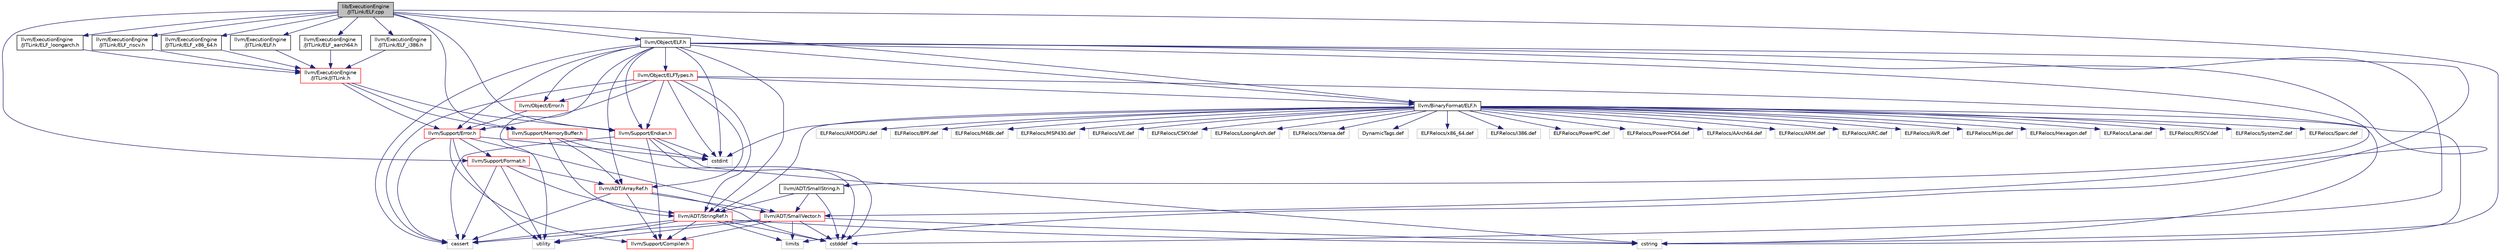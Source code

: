 digraph "lib/ExecutionEngine/JITLink/ELF.cpp"
{
 // LATEX_PDF_SIZE
  bgcolor="transparent";
  edge [fontname="Helvetica",fontsize="10",labelfontname="Helvetica",labelfontsize="10"];
  node [fontname="Helvetica",fontsize="10",shape=record];
  Node1 [label="lib/ExecutionEngine\l/JITLink/ELF.cpp",height=0.2,width=0.4,color="black", fillcolor="grey75", style="filled", fontcolor="black",tooltip=" "];
  Node1 -> Node2 [color="midnightblue",fontsize="10",style="solid",fontname="Helvetica"];
  Node2 [label="llvm/ExecutionEngine\l/JITLink/ELF.h",height=0.2,width=0.4,color="black",URL="$ExecutionEngine_2JITLink_2ELF_8h.html",tooltip=" "];
  Node2 -> Node3 [color="midnightblue",fontsize="10",style="solid",fontname="Helvetica"];
  Node3 [label="llvm/ExecutionEngine\l/JITLink/JITLink.h",height=0.2,width=0.4,color="red",URL="$JITLink_8h.html",tooltip=" "];
  Node3 -> Node117 [color="midnightblue",fontsize="10",style="solid",fontname="Helvetica"];
  Node117 [label="llvm/Support/Endian.h",height=0.2,width=0.4,color="red",URL="$Endian_8h.html",tooltip=" "];
  Node117 -> Node16 [color="midnightblue",fontsize="10",style="solid",fontname="Helvetica"];
  Node16 [label="llvm/Support/Compiler.h",height=0.2,width=0.4,color="red",URL="$Compiler_8h.html",tooltip=" "];
  Node117 -> Node6 [color="midnightblue",fontsize="10",style="solid",fontname="Helvetica"];
  Node6 [label="cassert",height=0.2,width=0.4,color="grey75",tooltip=" "];
  Node117 -> Node7 [color="midnightblue",fontsize="10",style="solid",fontname="Helvetica"];
  Node7 [label="cstddef",height=0.2,width=0.4,color="grey75",tooltip=" "];
  Node117 -> Node8 [color="midnightblue",fontsize="10",style="solid",fontname="Helvetica"];
  Node8 [label="cstdint",height=0.2,width=0.4,color="grey75",tooltip=" "];
  Node117 -> Node22 [color="midnightblue",fontsize="10",style="solid",fontname="Helvetica"];
  Node22 [label="cstring",height=0.2,width=0.4,color="grey75",tooltip=" "];
  Node3 -> Node68 [color="midnightblue",fontsize="10",style="solid",fontname="Helvetica"];
  Node68 [label="llvm/Support/Error.h",height=0.2,width=0.4,color="red",URL="$Support_2Error_8h.html",tooltip=" "];
  Node68 -> Node58 [color="midnightblue",fontsize="10",style="solid",fontname="Helvetica"];
  Node58 [label="llvm/ADT/SmallVector.h",height=0.2,width=0.4,color="red",URL="$SmallVector_8h.html",tooltip=" "];
  Node58 -> Node16 [color="midnightblue",fontsize="10",style="solid",fontname="Helvetica"];
  Node58 -> Node6 [color="midnightblue",fontsize="10",style="solid",fontname="Helvetica"];
  Node58 -> Node7 [color="midnightblue",fontsize="10",style="solid",fontname="Helvetica"];
  Node58 -> Node22 [color="midnightblue",fontsize="10",style="solid",fontname="Helvetica"];
  Node58 -> Node21 [color="midnightblue",fontsize="10",style="solid",fontname="Helvetica"];
  Node21 [label="limits",height=0.2,width=0.4,color="grey75",tooltip=" "];
  Node58 -> Node11 [color="midnightblue",fontsize="10",style="solid",fontname="Helvetica"];
  Node11 [label="utility",height=0.2,width=0.4,color="grey75",tooltip=" "];
  Node68 -> Node16 [color="midnightblue",fontsize="10",style="solid",fontname="Helvetica"];
  Node68 -> Node82 [color="midnightblue",fontsize="10",style="solid",fontname="Helvetica"];
  Node82 [label="llvm/Support/Format.h",height=0.2,width=0.4,color="red",URL="$Format_8h.html",tooltip=" "];
  Node82 -> Node74 [color="midnightblue",fontsize="10",style="solid",fontname="Helvetica"];
  Node74 [label="llvm/ADT/ArrayRef.h",height=0.2,width=0.4,color="red",URL="$ArrayRef_8h.html",tooltip=" "];
  Node74 -> Node58 [color="midnightblue",fontsize="10",style="solid",fontname="Helvetica"];
  Node74 -> Node16 [color="midnightblue",fontsize="10",style="solid",fontname="Helvetica"];
  Node74 -> Node6 [color="midnightblue",fontsize="10",style="solid",fontname="Helvetica"];
  Node74 -> Node7 [color="midnightblue",fontsize="10",style="solid",fontname="Helvetica"];
  Node82 -> Node65 [color="midnightblue",fontsize="10",style="solid",fontname="Helvetica"];
  Node65 [label="llvm/ADT/StringRef.h",height=0.2,width=0.4,color="red",URL="$StringRef_8h.html",tooltip=" "];
  Node65 -> Node16 [color="midnightblue",fontsize="10",style="solid",fontname="Helvetica"];
  Node65 -> Node6 [color="midnightblue",fontsize="10",style="solid",fontname="Helvetica"];
  Node65 -> Node7 [color="midnightblue",fontsize="10",style="solid",fontname="Helvetica"];
  Node65 -> Node22 [color="midnightblue",fontsize="10",style="solid",fontname="Helvetica"];
  Node65 -> Node21 [color="midnightblue",fontsize="10",style="solid",fontname="Helvetica"];
  Node65 -> Node11 [color="midnightblue",fontsize="10",style="solid",fontname="Helvetica"];
  Node82 -> Node6 [color="midnightblue",fontsize="10",style="solid",fontname="Helvetica"];
  Node82 -> Node11 [color="midnightblue",fontsize="10",style="solid",fontname="Helvetica"];
  Node68 -> Node6 [color="midnightblue",fontsize="10",style="solid",fontname="Helvetica"];
  Node68 -> Node8 [color="midnightblue",fontsize="10",style="solid",fontname="Helvetica"];
  Node68 -> Node11 [color="midnightblue",fontsize="10",style="solid",fontname="Helvetica"];
  Node3 -> Node120 [color="midnightblue",fontsize="10",style="solid",fontname="Helvetica"];
  Node120 [label="llvm/Support/MemoryBuffer.h",height=0.2,width=0.4,color="red",URL="$MemoryBuffer_8h.html",tooltip=" "];
  Node120 -> Node74 [color="midnightblue",fontsize="10",style="solid",fontname="Helvetica"];
  Node120 -> Node65 [color="midnightblue",fontsize="10",style="solid",fontname="Helvetica"];
  Node120 -> Node7 [color="midnightblue",fontsize="10",style="solid",fontname="Helvetica"];
  Node120 -> Node8 [color="midnightblue",fontsize="10",style="solid",fontname="Helvetica"];
  Node1 -> Node126 [color="midnightblue",fontsize="10",style="solid",fontname="Helvetica"];
  Node126 [label="llvm/BinaryFormat/ELF.h",height=0.2,width=0.4,color="black",URL="$BinaryFormat_2ELF_8h.html",tooltip=" "];
  Node126 -> Node65 [color="midnightblue",fontsize="10",style="solid",fontname="Helvetica"];
  Node126 -> Node8 [color="midnightblue",fontsize="10",style="solid",fontname="Helvetica"];
  Node126 -> Node22 [color="midnightblue",fontsize="10",style="solid",fontname="Helvetica"];
  Node126 -> Node127 [color="midnightblue",fontsize="10",style="solid",fontname="Helvetica"];
  Node127 [label="ELFRelocs/x86_64.def",height=0.2,width=0.4,color="grey75",tooltip=" "];
  Node126 -> Node128 [color="midnightblue",fontsize="10",style="solid",fontname="Helvetica"];
  Node128 [label="ELFRelocs/i386.def",height=0.2,width=0.4,color="grey75",tooltip=" "];
  Node126 -> Node129 [color="midnightblue",fontsize="10",style="solid",fontname="Helvetica"];
  Node129 [label="ELFRelocs/PowerPC.def",height=0.2,width=0.4,color="grey75",tooltip=" "];
  Node126 -> Node130 [color="midnightblue",fontsize="10",style="solid",fontname="Helvetica"];
  Node130 [label="ELFRelocs/PowerPC64.def",height=0.2,width=0.4,color="grey75",tooltip=" "];
  Node126 -> Node131 [color="midnightblue",fontsize="10",style="solid",fontname="Helvetica"];
  Node131 [label="ELFRelocs/AArch64.def",height=0.2,width=0.4,color="grey75",tooltip=" "];
  Node126 -> Node132 [color="midnightblue",fontsize="10",style="solid",fontname="Helvetica"];
  Node132 [label="ELFRelocs/ARM.def",height=0.2,width=0.4,color="grey75",tooltip=" "];
  Node126 -> Node133 [color="midnightblue",fontsize="10",style="solid",fontname="Helvetica"];
  Node133 [label="ELFRelocs/ARC.def",height=0.2,width=0.4,color="grey75",tooltip=" "];
  Node126 -> Node134 [color="midnightblue",fontsize="10",style="solid",fontname="Helvetica"];
  Node134 [label="ELFRelocs/AVR.def",height=0.2,width=0.4,color="grey75",tooltip=" "];
  Node126 -> Node135 [color="midnightblue",fontsize="10",style="solid",fontname="Helvetica"];
  Node135 [label="ELFRelocs/Mips.def",height=0.2,width=0.4,color="grey75",tooltip=" "];
  Node126 -> Node136 [color="midnightblue",fontsize="10",style="solid",fontname="Helvetica"];
  Node136 [label="ELFRelocs/Hexagon.def",height=0.2,width=0.4,color="grey75",tooltip=" "];
  Node126 -> Node137 [color="midnightblue",fontsize="10",style="solid",fontname="Helvetica"];
  Node137 [label="ELFRelocs/Lanai.def",height=0.2,width=0.4,color="grey75",tooltip=" "];
  Node126 -> Node138 [color="midnightblue",fontsize="10",style="solid",fontname="Helvetica"];
  Node138 [label="ELFRelocs/RISCV.def",height=0.2,width=0.4,color="grey75",tooltip=" "];
  Node126 -> Node139 [color="midnightblue",fontsize="10",style="solid",fontname="Helvetica"];
  Node139 [label="ELFRelocs/SystemZ.def",height=0.2,width=0.4,color="grey75",tooltip=" "];
  Node126 -> Node140 [color="midnightblue",fontsize="10",style="solid",fontname="Helvetica"];
  Node140 [label="ELFRelocs/Sparc.def",height=0.2,width=0.4,color="grey75",tooltip=" "];
  Node126 -> Node141 [color="midnightblue",fontsize="10",style="solid",fontname="Helvetica"];
  Node141 [label="ELFRelocs/AMDGPU.def",height=0.2,width=0.4,color="grey75",tooltip=" "];
  Node126 -> Node142 [color="midnightblue",fontsize="10",style="solid",fontname="Helvetica"];
  Node142 [label="ELFRelocs/BPF.def",height=0.2,width=0.4,color="grey75",tooltip=" "];
  Node126 -> Node143 [color="midnightblue",fontsize="10",style="solid",fontname="Helvetica"];
  Node143 [label="ELFRelocs/M68k.def",height=0.2,width=0.4,color="grey75",tooltip=" "];
  Node126 -> Node144 [color="midnightblue",fontsize="10",style="solid",fontname="Helvetica"];
  Node144 [label="ELFRelocs/MSP430.def",height=0.2,width=0.4,color="grey75",tooltip=" "];
  Node126 -> Node145 [color="midnightblue",fontsize="10",style="solid",fontname="Helvetica"];
  Node145 [label="ELFRelocs/VE.def",height=0.2,width=0.4,color="grey75",tooltip=" "];
  Node126 -> Node146 [color="midnightblue",fontsize="10",style="solid",fontname="Helvetica"];
  Node146 [label="ELFRelocs/CSKY.def",height=0.2,width=0.4,color="grey75",tooltip=" "];
  Node126 -> Node147 [color="midnightblue",fontsize="10",style="solid",fontname="Helvetica"];
  Node147 [label="ELFRelocs/LoongArch.def",height=0.2,width=0.4,color="grey75",tooltip=" "];
  Node126 -> Node148 [color="midnightblue",fontsize="10",style="solid",fontname="Helvetica"];
  Node148 [label="ELFRelocs/Xtensa.def",height=0.2,width=0.4,color="grey75",tooltip=" "];
  Node126 -> Node149 [color="midnightblue",fontsize="10",style="solid",fontname="Helvetica"];
  Node149 [label="DynamicTags.def",height=0.2,width=0.4,color="grey75",tooltip=" "];
  Node1 -> Node150 [color="midnightblue",fontsize="10",style="solid",fontname="Helvetica"];
  Node150 [label="llvm/ExecutionEngine\l/JITLink/ELF_aarch64.h",height=0.2,width=0.4,color="black",URL="$ELF__aarch64_8h.html",tooltip=" "];
  Node150 -> Node3 [color="midnightblue",fontsize="10",style="solid",fontname="Helvetica"];
  Node1 -> Node151 [color="midnightblue",fontsize="10",style="solid",fontname="Helvetica"];
  Node151 [label="llvm/ExecutionEngine\l/JITLink/ELF_i386.h",height=0.2,width=0.4,color="black",URL="$ELF__i386_8h.html",tooltip=" "];
  Node151 -> Node3 [color="midnightblue",fontsize="10",style="solid",fontname="Helvetica"];
  Node1 -> Node152 [color="midnightblue",fontsize="10",style="solid",fontname="Helvetica"];
  Node152 [label="llvm/ExecutionEngine\l/JITLink/ELF_loongarch.h",height=0.2,width=0.4,color="black",URL="$ELF__loongarch_8h.html",tooltip=" "];
  Node152 -> Node3 [color="midnightblue",fontsize="10",style="solid",fontname="Helvetica"];
  Node1 -> Node153 [color="midnightblue",fontsize="10",style="solid",fontname="Helvetica"];
  Node153 [label="llvm/ExecutionEngine\l/JITLink/ELF_riscv.h",height=0.2,width=0.4,color="black",URL="$ELF__riscv_8h.html",tooltip=" "];
  Node153 -> Node3 [color="midnightblue",fontsize="10",style="solid",fontname="Helvetica"];
  Node1 -> Node154 [color="midnightblue",fontsize="10",style="solid",fontname="Helvetica"];
  Node154 [label="llvm/ExecutionEngine\l/JITLink/ELF_x86_64.h",height=0.2,width=0.4,color="black",URL="$ELF__x86__64_8h.html",tooltip=" "];
  Node154 -> Node3 [color="midnightblue",fontsize="10",style="solid",fontname="Helvetica"];
  Node1 -> Node155 [color="midnightblue",fontsize="10",style="solid",fontname="Helvetica"];
  Node155 [label="llvm/Object/ELF.h",height=0.2,width=0.4,color="black",URL="$Object_2ELF_8h.html",tooltip=" "];
  Node155 -> Node74 [color="midnightblue",fontsize="10",style="solid",fontname="Helvetica"];
  Node155 -> Node77 [color="midnightblue",fontsize="10",style="solid",fontname="Helvetica"];
  Node77 [label="llvm/ADT/SmallString.h",height=0.2,width=0.4,color="black",URL="$SmallString_8h.html",tooltip=" "];
  Node77 -> Node58 [color="midnightblue",fontsize="10",style="solid",fontname="Helvetica"];
  Node77 -> Node65 [color="midnightblue",fontsize="10",style="solid",fontname="Helvetica"];
  Node77 -> Node7 [color="midnightblue",fontsize="10",style="solid",fontname="Helvetica"];
  Node155 -> Node58 [color="midnightblue",fontsize="10",style="solid",fontname="Helvetica"];
  Node155 -> Node65 [color="midnightblue",fontsize="10",style="solid",fontname="Helvetica"];
  Node155 -> Node126 [color="midnightblue",fontsize="10",style="solid",fontname="Helvetica"];
  Node155 -> Node156 [color="midnightblue",fontsize="10",style="solid",fontname="Helvetica"];
  Node156 [label="llvm/Object/ELFTypes.h",height=0.2,width=0.4,color="red",URL="$ELFTypes_8h.html",tooltip=" "];
  Node156 -> Node74 [color="midnightblue",fontsize="10",style="solid",fontname="Helvetica"];
  Node156 -> Node65 [color="midnightblue",fontsize="10",style="solid",fontname="Helvetica"];
  Node156 -> Node126 [color="midnightblue",fontsize="10",style="solid",fontname="Helvetica"];
  Node156 -> Node157 [color="midnightblue",fontsize="10",style="solid",fontname="Helvetica"];
  Node157 [label="llvm/Object/Error.h",height=0.2,width=0.4,color="red",URL="$Object_2Error_8h.html",tooltip=" "];
  Node157 -> Node68 [color="midnightblue",fontsize="10",style="solid",fontname="Helvetica"];
  Node156 -> Node117 [color="midnightblue",fontsize="10",style="solid",fontname="Helvetica"];
  Node156 -> Node68 [color="midnightblue",fontsize="10",style="solid",fontname="Helvetica"];
  Node156 -> Node6 [color="midnightblue",fontsize="10",style="solid",fontname="Helvetica"];
  Node156 -> Node8 [color="midnightblue",fontsize="10",style="solid",fontname="Helvetica"];
  Node156 -> Node22 [color="midnightblue",fontsize="10",style="solid",fontname="Helvetica"];
  Node155 -> Node157 [color="midnightblue",fontsize="10",style="solid",fontname="Helvetica"];
  Node155 -> Node117 [color="midnightblue",fontsize="10",style="solid",fontname="Helvetica"];
  Node155 -> Node68 [color="midnightblue",fontsize="10",style="solid",fontname="Helvetica"];
  Node155 -> Node6 [color="midnightblue",fontsize="10",style="solid",fontname="Helvetica"];
  Node155 -> Node7 [color="midnightblue",fontsize="10",style="solid",fontname="Helvetica"];
  Node155 -> Node8 [color="midnightblue",fontsize="10",style="solid",fontname="Helvetica"];
  Node155 -> Node21 [color="midnightblue",fontsize="10",style="solid",fontname="Helvetica"];
  Node155 -> Node11 [color="midnightblue",fontsize="10",style="solid",fontname="Helvetica"];
  Node1 -> Node117 [color="midnightblue",fontsize="10",style="solid",fontname="Helvetica"];
  Node1 -> Node82 [color="midnightblue",fontsize="10",style="solid",fontname="Helvetica"];
  Node1 -> Node120 [color="midnightblue",fontsize="10",style="solid",fontname="Helvetica"];
  Node1 -> Node22 [color="midnightblue",fontsize="10",style="solid",fontname="Helvetica"];
}
